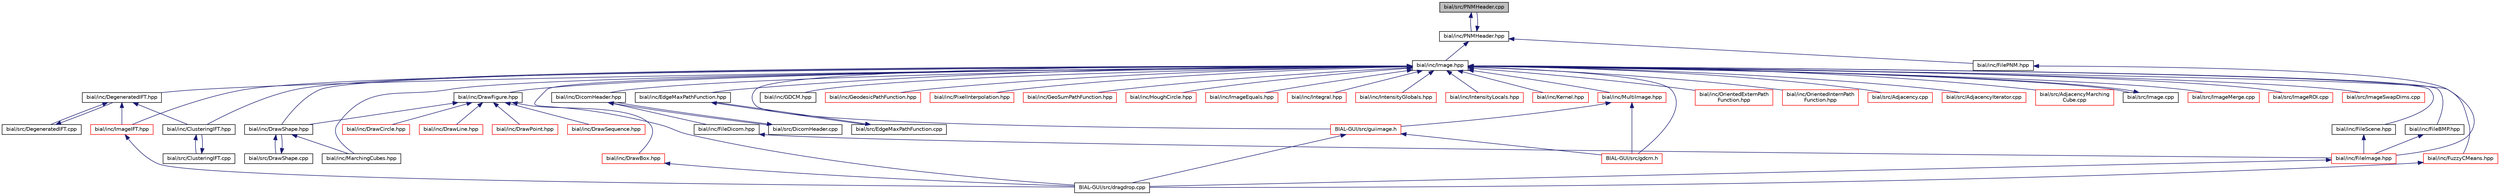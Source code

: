 digraph "bial/src/PNMHeader.cpp"
{
  edge [fontname="Helvetica",fontsize="10",labelfontname="Helvetica",labelfontsize="10"];
  node [fontname="Helvetica",fontsize="10",shape=record];
  Node1 [label="bial/src/PNMHeader.cpp",height=0.2,width=0.4,color="black", fillcolor="grey75", style="filled", fontcolor="black"];
  Node1 -> Node2 [dir="back",color="midnightblue",fontsize="10",style="solid",fontname="Helvetica"];
  Node2 [label="bial/inc/PNMHeader.hpp",height=0.2,width=0.4,color="black", fillcolor="white", style="filled",URL="$_p_n_m_header_8hpp.html",tooltip="Content: PNM Header class   Description: PNM Header class.   Future add-on&#39;s: Read function..."];
  Node2 -> Node3 [dir="back",color="midnightblue",fontsize="10",style="solid",fontname="Helvetica"];
  Node3 [label="bial/inc/Image.hpp",height=0.2,width=0.4,color="black", fillcolor="white", style="filled",URL="$_image_8hpp.html"];
  Node3 -> Node4 [dir="back",color="midnightblue",fontsize="10",style="solid",fontname="Helvetica"];
  Node4 [label="bial/inc/DegeneratedIFT.hpp",height=0.2,width=0.4,color="black", fillcolor="white", style="filled",URL="$_degenerated_i_f_t_8hpp.html"];
  Node4 -> Node5 [dir="back",color="midnightblue",fontsize="10",style="solid",fontname="Helvetica"];
  Node5 [label="bial/inc/ClusteringIFT.hpp",height=0.2,width=0.4,color="black", fillcolor="white", style="filled",URL="$_clustering_i_f_t_8hpp.html"];
  Node5 -> Node6 [dir="back",color="midnightblue",fontsize="10",style="solid",fontname="Helvetica"];
  Node6 [label="bial/src/ClusteringIFT.cpp",height=0.2,width=0.4,color="black", fillcolor="white", style="filled",URL="$_clustering_i_f_t_8cpp.html"];
  Node6 -> Node5 [dir="back",color="midnightblue",fontsize="10",style="solid",fontname="Helvetica"];
  Node4 -> Node7 [dir="back",color="midnightblue",fontsize="10",style="solid",fontname="Helvetica"];
  Node7 [label="bial/inc/ImageIFT.hpp",height=0.2,width=0.4,color="red", fillcolor="white", style="filled",URL="$_image_i_f_t_8hpp.html"];
  Node7 -> Node8 [dir="back",color="midnightblue",fontsize="10",style="solid",fontname="Helvetica"];
  Node8 [label="BIAL-GUI/src/dragdrop.cpp",height=0.2,width=0.4,color="black", fillcolor="white", style="filled",URL="$dragdrop_8cpp.html"];
  Node4 -> Node9 [dir="back",color="midnightblue",fontsize="10",style="solid",fontname="Helvetica"];
  Node9 [label="bial/src/DegeneratedIFT.cpp",height=0.2,width=0.4,color="black", fillcolor="white", style="filled",URL="$_degenerated_i_f_t_8cpp.html"];
  Node9 -> Node4 [dir="back",color="midnightblue",fontsize="10",style="solid",fontname="Helvetica"];
  Node3 -> Node5 [dir="back",color="midnightblue",fontsize="10",style="solid",fontname="Helvetica"];
  Node3 -> Node10 [dir="back",color="midnightblue",fontsize="10",style="solid",fontname="Helvetica"];
  Node10 [label="bial/inc/DicomHeader.hpp",height=0.2,width=0.4,color="black", fillcolor="white", style="filled",URL="$_dicom_header_8hpp.html",tooltip="Content: Dicom header reader   Description: Reads Dicom file and header containts. Based on Fabio Kawaoka Takase implementation.   Future add-on&#39;s: - Translate all comments to English. Reformat code to Bial standard. "];
  Node10 -> Node11 [dir="back",color="midnightblue",fontsize="10",style="solid",fontname="Helvetica"];
  Node11 [label="bial/inc/FileDicom.hpp",height=0.2,width=0.4,color="black", fillcolor="white", style="filled",URL="$_file_dicom_8hpp.html"];
  Node11 -> Node12 [dir="back",color="midnightblue",fontsize="10",style="solid",fontname="Helvetica"];
  Node12 [label="bial/inc/FileImage.hpp",height=0.2,width=0.4,color="red", fillcolor="white", style="filled",URL="$_file_image_8hpp.html"];
  Node12 -> Node8 [dir="back",color="midnightblue",fontsize="10",style="solid",fontname="Helvetica"];
  Node10 -> Node13 [dir="back",color="midnightblue",fontsize="10",style="solid",fontname="Helvetica"];
  Node13 [label="bial/src/DicomHeader.cpp",height=0.2,width=0.4,color="black", fillcolor="white", style="filled",URL="$_dicom_header_8cpp.html"];
  Node13 -> Node10 [dir="back",color="midnightblue",fontsize="10",style="solid",fontname="Helvetica"];
  Node3 -> Node14 [dir="back",color="midnightblue",fontsize="10",style="solid",fontname="Helvetica"];
  Node14 [label="bial/inc/DrawFigure.hpp",height=0.2,width=0.4,color="black", fillcolor="white", style="filled",URL="$_draw_figure_8hpp.html"];
  Node14 -> Node15 [dir="back",color="midnightblue",fontsize="10",style="solid",fontname="Helvetica"];
  Node15 [label="bial/inc/DrawBox.hpp",height=0.2,width=0.4,color="red", fillcolor="white", style="filled",URL="$_draw_box_8hpp.html"];
  Node15 -> Node8 [dir="back",color="midnightblue",fontsize="10",style="solid",fontname="Helvetica"];
  Node14 -> Node16 [dir="back",color="midnightblue",fontsize="10",style="solid",fontname="Helvetica"];
  Node16 [label="bial/inc/DrawCircle.hpp",height=0.2,width=0.4,color="red", fillcolor="white", style="filled",URL="$_draw_circle_8hpp.html"];
  Node14 -> Node17 [dir="back",color="midnightblue",fontsize="10",style="solid",fontname="Helvetica"];
  Node17 [label="bial/inc/DrawLine.hpp",height=0.2,width=0.4,color="red", fillcolor="white", style="filled",URL="$_draw_line_8hpp.html"];
  Node14 -> Node18 [dir="back",color="midnightblue",fontsize="10",style="solid",fontname="Helvetica"];
  Node18 [label="bial/inc/DrawPoint.hpp",height=0.2,width=0.4,color="red", fillcolor="white", style="filled",URL="$_draw_point_8hpp.html"];
  Node14 -> Node19 [dir="back",color="midnightblue",fontsize="10",style="solid",fontname="Helvetica"];
  Node19 [label="bial/inc/DrawSequence.hpp",height=0.2,width=0.4,color="red", fillcolor="white", style="filled",URL="$_draw_sequence_8hpp.html"];
  Node14 -> Node20 [dir="back",color="midnightblue",fontsize="10",style="solid",fontname="Helvetica"];
  Node20 [label="bial/inc/DrawShape.hpp",height=0.2,width=0.4,color="black", fillcolor="white", style="filled",URL="$_draw_shape_8hpp.html"];
  Node20 -> Node21 [dir="back",color="midnightblue",fontsize="10",style="solid",fontname="Helvetica"];
  Node21 [label="bial/inc/MarchingCubes.hpp",height=0.2,width=0.4,color="black", fillcolor="white", style="filled",URL="$_marching_cubes_8hpp.html",tooltip="Content: Marching Cubes Algorithm   Description: Algorithm proposed by Lorensen and Cline to extract ..."];
  Node20 -> Node22 [dir="back",color="midnightblue",fontsize="10",style="solid",fontname="Helvetica"];
  Node22 [label="bial/src/DrawShape.cpp",height=0.2,width=0.4,color="black", fillcolor="white", style="filled",URL="$_draw_shape_8cpp.html"];
  Node22 -> Node20 [dir="back",color="midnightblue",fontsize="10",style="solid",fontname="Helvetica"];
  Node3 -> Node20 [dir="back",color="midnightblue",fontsize="10",style="solid",fontname="Helvetica"];
  Node3 -> Node23 [dir="back",color="midnightblue",fontsize="10",style="solid",fontname="Helvetica"];
  Node23 [label="bial/inc/EdgeMaxPathFunction.hpp",height=0.2,width=0.4,color="black", fillcolor="white", style="filled",URL="$_edge_max_path_function_8hpp.html"];
  Node23 -> Node24 [dir="back",color="midnightblue",fontsize="10",style="solid",fontname="Helvetica"];
  Node24 [label="bial/src/EdgeMaxPathFunction.cpp",height=0.2,width=0.4,color="black", fillcolor="white", style="filled",URL="$_edge_max_path_function_8cpp.html"];
  Node24 -> Node23 [dir="back",color="midnightblue",fontsize="10",style="solid",fontname="Helvetica"];
  Node3 -> Node25 [dir="back",color="midnightblue",fontsize="10",style="solid",fontname="Helvetica"];
  Node25 [label="bial/inc/FileBMP.hpp",height=0.2,width=0.4,color="black", fillcolor="white", style="filled",URL="$_file_b_m_p_8hpp.html"];
  Node25 -> Node12 [dir="back",color="midnightblue",fontsize="10",style="solid",fontname="Helvetica"];
  Node3 -> Node26 [dir="back",color="midnightblue",fontsize="10",style="solid",fontname="Helvetica"];
  Node26 [label="bial/inc/FileScene.hpp",height=0.2,width=0.4,color="black", fillcolor="white", style="filled",URL="$_file_scene_8hpp.html"];
  Node26 -> Node12 [dir="back",color="midnightblue",fontsize="10",style="solid",fontname="Helvetica"];
  Node3 -> Node27 [dir="back",color="midnightblue",fontsize="10",style="solid",fontname="Helvetica"];
  Node27 [label="bial/inc/FuzzyCMeans.hpp",height=0.2,width=0.4,color="red", fillcolor="white", style="filled",URL="$_fuzzy_c_means_8hpp.html",tooltip="Content: FuzzyCMeans class   Description: Implementation of Fuzzy C-Means clustering algorithm for 3D..."];
  Node27 -> Node8 [dir="back",color="midnightblue",fontsize="10",style="solid",fontname="Helvetica"];
  Node3 -> Node28 [dir="back",color="midnightblue",fontsize="10",style="solid",fontname="Helvetica"];
  Node28 [label="bial/inc/GDCM.hpp",height=0.2,width=0.4,color="black", fillcolor="white", style="filled",URL="$_g_d_c_m_8hpp.html",tooltip="Content: Bial GDCM class   Description: Wrapper to the GDCM library. "];
  Node3 -> Node29 [dir="back",color="midnightblue",fontsize="10",style="solid",fontname="Helvetica"];
  Node29 [label="bial/inc/GeodesicPathFunction.hpp",height=0.2,width=0.4,color="red", fillcolor="white", style="filled",URL="$_geodesic_path_function_8hpp.html"];
  Node3 -> Node30 [dir="back",color="midnightblue",fontsize="10",style="solid",fontname="Helvetica"];
  Node30 [label="bial/inc/PixelInterpolation.hpp",height=0.2,width=0.4,color="red", fillcolor="white", style="filled",URL="$_pixel_interpolation_8hpp.html"];
  Node3 -> Node31 [dir="back",color="midnightblue",fontsize="10",style="solid",fontname="Helvetica"];
  Node31 [label="bial/inc/GeoSumPathFunction.hpp",height=0.2,width=0.4,color="red", fillcolor="white", style="filled",URL="$_geo_sum_path_function_8hpp.html"];
  Node3 -> Node32 [dir="back",color="midnightblue",fontsize="10",style="solid",fontname="Helvetica"];
  Node32 [label="bial/inc/HoughCircle.hpp",height=0.2,width=0.4,color="red", fillcolor="white", style="filled",URL="$_hough_circle_8hpp.html"];
  Node3 -> Node33 [dir="back",color="midnightblue",fontsize="10",style="solid",fontname="Helvetica"];
  Node33 [label="bial/inc/ImageEquals.hpp",height=0.2,width=0.4,color="red", fillcolor="white", style="filled",URL="$_image_equals_8hpp.html"];
  Node3 -> Node7 [dir="back",color="midnightblue",fontsize="10",style="solid",fontname="Helvetica"];
  Node3 -> Node34 [dir="back",color="midnightblue",fontsize="10",style="solid",fontname="Helvetica"];
  Node34 [label="bial/inc/Integral.hpp",height=0.2,width=0.4,color="red", fillcolor="white", style="filled",URL="$_integral_8hpp.html"];
  Node3 -> Node35 [dir="back",color="midnightblue",fontsize="10",style="solid",fontname="Helvetica"];
  Node35 [label="bial/inc/IntensityGlobals.hpp",height=0.2,width=0.4,color="red", fillcolor="white", style="filled",URL="$_intensity_globals_8hpp.html"];
  Node3 -> Node36 [dir="back",color="midnightblue",fontsize="10",style="solid",fontname="Helvetica"];
  Node36 [label="bial/inc/IntensityLocals.hpp",height=0.2,width=0.4,color="red", fillcolor="white", style="filled",URL="$_intensity_locals_8hpp.html"];
  Node3 -> Node37 [dir="back",color="midnightblue",fontsize="10",style="solid",fontname="Helvetica"];
  Node37 [label="bial/inc/Kernel.hpp",height=0.2,width=0.4,color="red", fillcolor="white", style="filled",URL="$_kernel_8hpp.html"];
  Node3 -> Node21 [dir="back",color="midnightblue",fontsize="10",style="solid",fontname="Helvetica"];
  Node3 -> Node38 [dir="back",color="midnightblue",fontsize="10",style="solid",fontname="Helvetica"];
  Node38 [label="bial/inc/MultiImage.hpp",height=0.2,width=0.4,color="red", fillcolor="white", style="filled",URL="$_multi_image_8hpp.html"];
  Node38 -> Node39 [dir="back",color="midnightblue",fontsize="10",style="solid",fontname="Helvetica"];
  Node39 [label="BIAL-GUI/src/guiimage.h",height=0.2,width=0.4,color="red", fillcolor="white", style="filled",URL="$guiimage_8h.html"];
  Node39 -> Node8 [dir="back",color="midnightblue",fontsize="10",style="solid",fontname="Helvetica"];
  Node39 -> Node40 [dir="back",color="midnightblue",fontsize="10",style="solid",fontname="Helvetica"];
  Node40 [label="BIAL-GUI/src/gdcm.h",height=0.2,width=0.4,color="red", fillcolor="white", style="filled",URL="$gdcm_8h.html"];
  Node38 -> Node40 [dir="back",color="midnightblue",fontsize="10",style="solid",fontname="Helvetica"];
  Node3 -> Node41 [dir="back",color="midnightblue",fontsize="10",style="solid",fontname="Helvetica"];
  Node41 [label="bial/inc/OrientedExternPath\lFunction.hpp",height=0.2,width=0.4,color="red", fillcolor="white", style="filled",URL="$_oriented_extern_path_function_8hpp.html"];
  Node3 -> Node42 [dir="back",color="midnightblue",fontsize="10",style="solid",fontname="Helvetica"];
  Node42 [label="bial/inc/OrientedInternPath\lFunction.hpp",height=0.2,width=0.4,color="red", fillcolor="white", style="filled",URL="$_oriented_intern_path_function_8hpp.html"];
  Node3 -> Node43 [dir="back",color="midnightblue",fontsize="10",style="solid",fontname="Helvetica"];
  Node43 [label="bial/src/Adjacency.cpp",height=0.2,width=0.4,color="red", fillcolor="white", style="filled",URL="$_adjacency_8cpp.html"];
  Node3 -> Node44 [dir="back",color="midnightblue",fontsize="10",style="solid",fontname="Helvetica"];
  Node44 [label="bial/src/AdjacencyIterator.cpp",height=0.2,width=0.4,color="red", fillcolor="white", style="filled",URL="$_adjacency_iterator_8cpp.html"];
  Node3 -> Node45 [dir="back",color="midnightblue",fontsize="10",style="solid",fontname="Helvetica"];
  Node45 [label="bial/src/AdjacencyMarching\lCube.cpp",height=0.2,width=0.4,color="red", fillcolor="white", style="filled",URL="$_adjacency_marching_cube_8cpp.html"];
  Node3 -> Node46 [dir="back",color="midnightblue",fontsize="10",style="solid",fontname="Helvetica"];
  Node46 [label="bial/src/Image.cpp",height=0.2,width=0.4,color="black", fillcolor="white", style="filled",URL="$_image_8cpp.html"];
  Node46 -> Node3 [dir="back",color="midnightblue",fontsize="10",style="solid",fontname="Helvetica"];
  Node3 -> Node47 [dir="back",color="midnightblue",fontsize="10",style="solid",fontname="Helvetica"];
  Node47 [label="bial/src/ImageMerge.cpp",height=0.2,width=0.4,color="red", fillcolor="white", style="filled",URL="$_image_merge_8cpp.html"];
  Node3 -> Node48 [dir="back",color="midnightblue",fontsize="10",style="solid",fontname="Helvetica"];
  Node48 [label="bial/src/ImageROI.cpp",height=0.2,width=0.4,color="red", fillcolor="white", style="filled",URL="$_image_r_o_i_8cpp.html"];
  Node3 -> Node49 [dir="back",color="midnightblue",fontsize="10",style="solid",fontname="Helvetica"];
  Node49 [label="bial/src/ImageSwapDims.cpp",height=0.2,width=0.4,color="red", fillcolor="white", style="filled",URL="$_image_swap_dims_8cpp.html"];
  Node3 -> Node39 [dir="back",color="midnightblue",fontsize="10",style="solid",fontname="Helvetica"];
  Node3 -> Node8 [dir="back",color="midnightblue",fontsize="10",style="solid",fontname="Helvetica"];
  Node3 -> Node40 [dir="back",color="midnightblue",fontsize="10",style="solid",fontname="Helvetica"];
  Node2 -> Node50 [dir="back",color="midnightblue",fontsize="10",style="solid",fontname="Helvetica"];
  Node50 [label="bial/inc/FilePNM.hpp",height=0.2,width=0.4,color="black", fillcolor="white", style="filled",URL="$_file_p_n_m_8hpp.html"];
  Node50 -> Node12 [dir="back",color="midnightblue",fontsize="10",style="solid",fontname="Helvetica"];
  Node2 -> Node1 [dir="back",color="midnightblue",fontsize="10",style="solid",fontname="Helvetica"];
}
